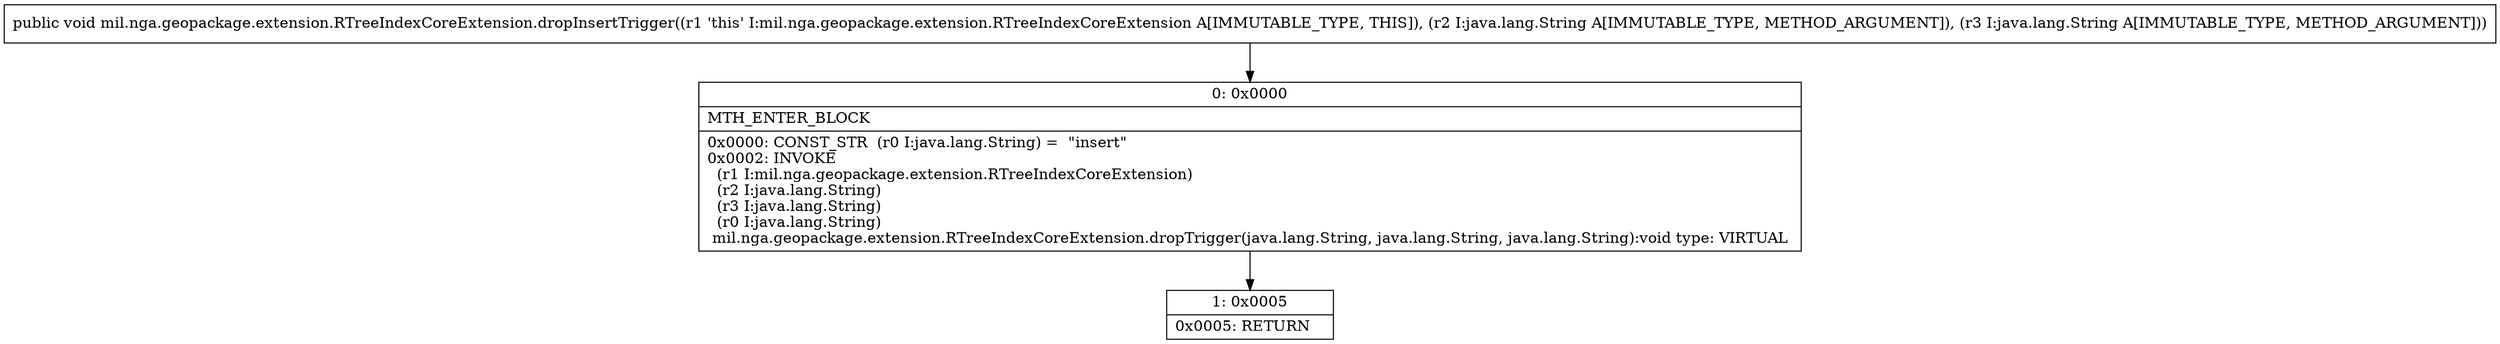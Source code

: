 digraph "CFG formil.nga.geopackage.extension.RTreeIndexCoreExtension.dropInsertTrigger(Ljava\/lang\/String;Ljava\/lang\/String;)V" {
Node_0 [shape=record,label="{0\:\ 0x0000|MTH_ENTER_BLOCK\l|0x0000: CONST_STR  (r0 I:java.lang.String) =  \"insert\" \l0x0002: INVOKE  \l  (r1 I:mil.nga.geopackage.extension.RTreeIndexCoreExtension)\l  (r2 I:java.lang.String)\l  (r3 I:java.lang.String)\l  (r0 I:java.lang.String)\l mil.nga.geopackage.extension.RTreeIndexCoreExtension.dropTrigger(java.lang.String, java.lang.String, java.lang.String):void type: VIRTUAL \l}"];
Node_1 [shape=record,label="{1\:\ 0x0005|0x0005: RETURN   \l}"];
MethodNode[shape=record,label="{public void mil.nga.geopackage.extension.RTreeIndexCoreExtension.dropInsertTrigger((r1 'this' I:mil.nga.geopackage.extension.RTreeIndexCoreExtension A[IMMUTABLE_TYPE, THIS]), (r2 I:java.lang.String A[IMMUTABLE_TYPE, METHOD_ARGUMENT]), (r3 I:java.lang.String A[IMMUTABLE_TYPE, METHOD_ARGUMENT])) }"];
MethodNode -> Node_0;
Node_0 -> Node_1;
}

